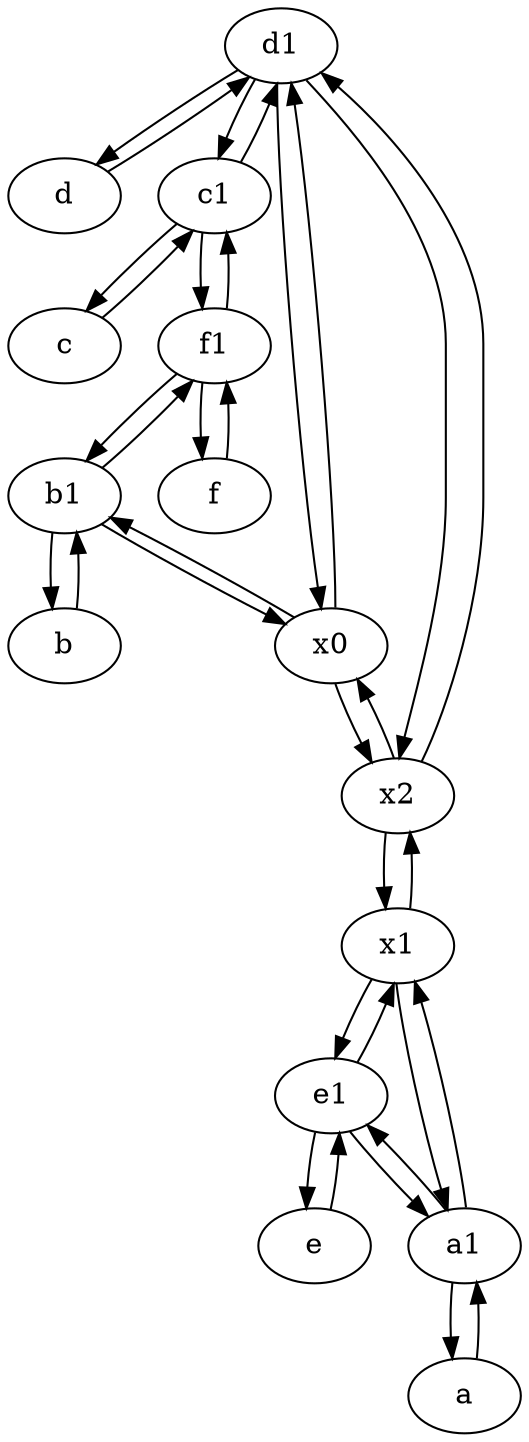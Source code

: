 digraph  {
	d1 [pos="25,30!"];
	e [pos="30,50!"];
	d [pos="20,30!"];
	e1 [pos="25,45!"];
	b1 [pos="45,20!"];
	b [pos="50,20!"];
	c1 [pos="30,15!"];
	a1 [pos="40,15!"];
	c [pos="20,10!"];
	f1;
	x0;
	f [pos="15,45!"];
	x1;
	x2;
	a [pos="40,10!"];
	x2 -> d1;
	b1 -> b;
	a1 -> x1;
	x0 -> d1;
	b -> b1;
	c1 -> f1;
	x0 -> b1;
	e1 -> a1;
	f -> f1;
	f1 -> b1;
	a -> a1;
	c1 -> c;
	x1 -> e1;
	f1 -> c1;
	x1 -> x2;
	b1 -> f1;
	d1 -> x2;
	f1 -> f;
	d -> d1;
	x1 -> a1;
	a1 -> e1;
	e1 -> x1;
	x2 -> x0;
	x2 -> x1;
	x0 -> x2;
	d1 -> x0;
	a1 -> a;
	e -> e1;
	c -> c1;
	d1 -> c1;
	b1 -> x0;
	c1 -> d1;
	e1 -> e;
	d1 -> d;

	}